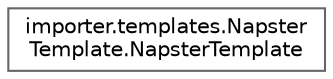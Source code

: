 digraph "Graphical Class Hierarchy"
{
 // LATEX_PDF_SIZE
  bgcolor="transparent";
  edge [fontname=Helvetica,fontsize=10,labelfontname=Helvetica,labelfontsize=10];
  node [fontname=Helvetica,fontsize=10,shape=box,height=0.2,width=0.4];
  rankdir="LR";
  Node0 [id="Node000000",label="importer.templates.Napster\lTemplate.NapsterTemplate",height=0.2,width=0.4,color="grey40", fillcolor="white", style="filled",URL="$classimporter_1_1templates_1_1_napster_template_1_1_napster_template.html",tooltip=" "];
}
